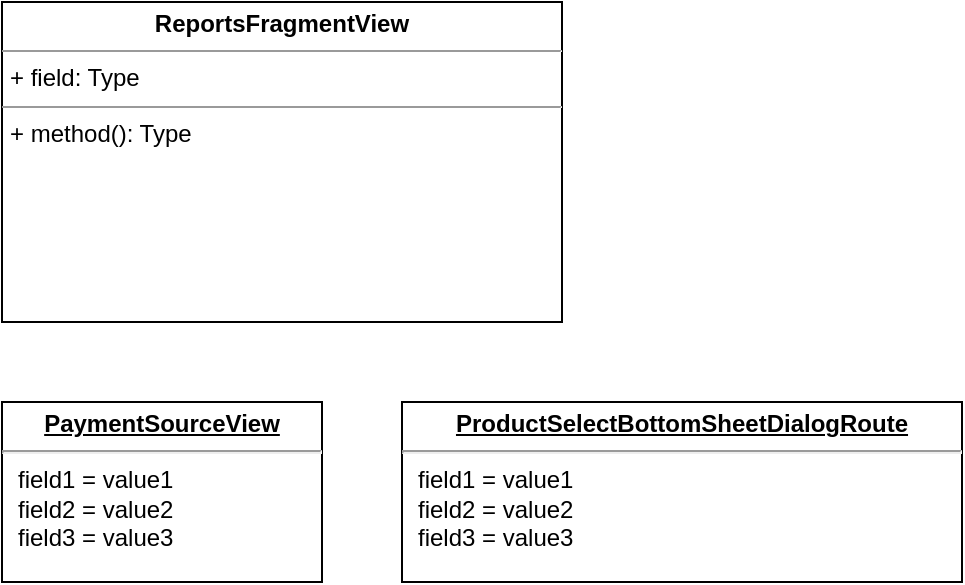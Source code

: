 <mxfile version="15.8.8" type="github">
  <diagram id="9P3tiS8CGJhfXRoLZ4FZ" name="Page-1">
    <mxGraphModel dx="813" dy="417" grid="1" gridSize="10" guides="1" tooltips="1" connect="1" arrows="1" fold="1" page="1" pageScale="1" pageWidth="850" pageHeight="1100" math="0" shadow="0">
      <root>
        <mxCell id="0" />
        <mxCell id="1" parent="0" />
        <mxCell id="xNK8PiP12i2IxN-B9PWT-1" value="&lt;p style=&quot;margin: 0px ; margin-top: 4px ; text-align: center&quot;&gt;&lt;b&gt;ReportsFragmentView&lt;/b&gt;&lt;/p&gt;&lt;hr size=&quot;1&quot;&gt;&lt;p style=&quot;margin: 0px ; margin-left: 4px&quot;&gt;+ field: Type&lt;/p&gt;&lt;hr size=&quot;1&quot;&gt;&lt;p style=&quot;margin: 0px ; margin-left: 4px&quot;&gt;+ method(): Type&lt;/p&gt;" style="verticalAlign=top;align=left;overflow=fill;fontSize=12;fontFamily=Helvetica;html=1;" vertex="1" parent="1">
          <mxGeometry x="80" y="40" width="280" height="160" as="geometry" />
        </mxCell>
        <mxCell id="xNK8PiP12i2IxN-B9PWT-2" value="&lt;p style=&quot;margin: 0px ; margin-top: 4px ; text-align: center ; text-decoration: underline&quot;&gt;&lt;b&gt;PaymentSourceView&lt;/b&gt;&lt;/p&gt;&lt;hr&gt;&lt;p style=&quot;margin: 0px ; margin-left: 8px&quot;&gt;field1 = value1&lt;br&gt;field2 = value2&lt;br&gt;field3 = value3&lt;/p&gt;" style="verticalAlign=top;align=left;overflow=fill;fontSize=12;fontFamily=Helvetica;html=1;" vertex="1" parent="1">
          <mxGeometry x="80" y="240" width="160" height="90" as="geometry" />
        </mxCell>
        <mxCell id="xNK8PiP12i2IxN-B9PWT-4" value="&lt;p style=&quot;margin: 0px ; margin-top: 4px ; text-align: center ; text-decoration: underline&quot;&gt;&lt;b&gt;ProductSelectBottomSheetDialogRoute&lt;/b&gt;&lt;/p&gt;&lt;hr&gt;&lt;p style=&quot;margin: 0px ; margin-left: 8px&quot;&gt;field1 = value1&lt;br&gt;field2 = value2&lt;br&gt;field3 = value3&lt;/p&gt;" style="verticalAlign=top;align=left;overflow=fill;fontSize=12;fontFamily=Helvetica;html=1;" vertex="1" parent="1">
          <mxGeometry x="280" y="240" width="280" height="90" as="geometry" />
        </mxCell>
      </root>
    </mxGraphModel>
  </diagram>
</mxfile>
